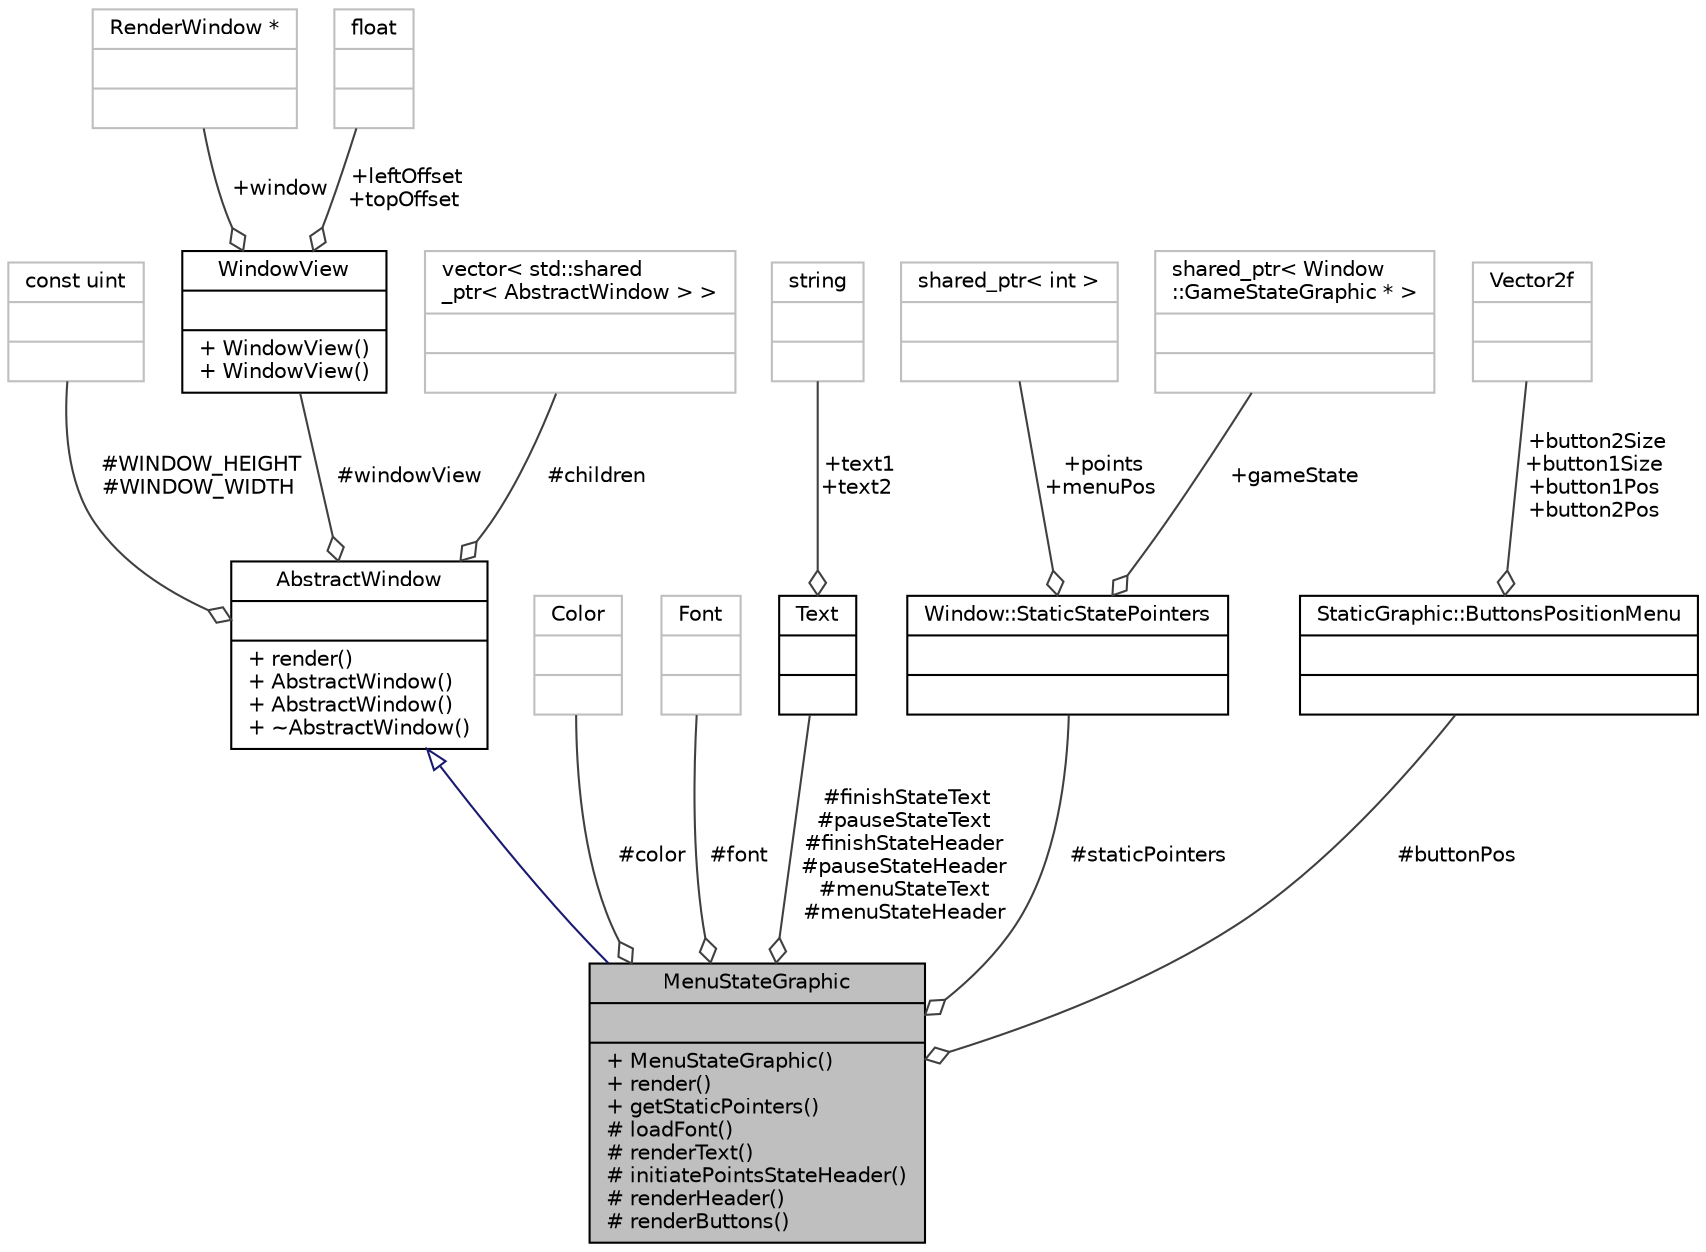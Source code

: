 digraph "MenuStateGraphic"
{
 // INTERACTIVE_SVG=YES
 // LATEX_PDF_SIZE
  bgcolor="transparent";
  edge [fontname="Helvetica",fontsize="10",labelfontname="Helvetica",labelfontsize="10"];
  node [fontname="Helvetica",fontsize="10",shape=record];
  Node1 [label="{MenuStateGraphic\n||+ MenuStateGraphic()\l+ render()\l+ getStaticPointers()\l# loadFont()\l# renderText()\l# initiatePointsStateHeader()\l# renderHeader()\l# renderButtons()\l}",height=0.2,width=0.4,color="black", fillcolor="grey75", style="filled", fontcolor="black",tooltip="Class responsible for rendering static states graphic."];
  Node2 -> Node1 [dir="back",color="midnightblue",fontsize="10",style="solid",arrowtail="onormal",fontname="Helvetica"];
  Node2 [label="{AbstractWindow\n||+ render()\l+ AbstractWindow()\l+ AbstractWindow()\l+ ~AbstractWindow()\l}",height=0.2,width=0.4,color="black",URL="$class_abstract_window.html",tooltip="Contains main SFML functions."];
  Node3 -> Node2 [color="grey25",fontsize="10",style="solid",label=" #WINDOW_HEIGHT\n#WINDOW_WIDTH" ,arrowhead="odiamond",fontname="Helvetica"];
  Node3 [label="{const uint\n||}",height=0.2,width=0.4,color="grey75",tooltip=" "];
  Node4 -> Node2 [color="grey25",fontsize="10",style="solid",label=" #windowView" ,arrowhead="odiamond",fontname="Helvetica"];
  Node4 [label="{WindowView\n||+ WindowView()\l+ WindowView()\l}",height=0.2,width=0.4,color="black",URL="$struct_window_view.html",tooltip="Struct that contains the sf::RenderWindow nad offset of elements to render."];
  Node5 -> Node4 [color="grey25",fontsize="10",style="solid",label=" +window" ,arrowhead="odiamond",fontname="Helvetica"];
  Node5 [label="{RenderWindow *\n||}",height=0.2,width=0.4,color="grey75",tooltip=" "];
  Node6 -> Node4 [color="grey25",fontsize="10",style="solid",label=" +leftOffset\n+topOffset" ,arrowhead="odiamond",fontname="Helvetica"];
  Node6 [label="{float\n||}",height=0.2,width=0.4,color="grey75",tooltip=" "];
  Node7 -> Node2 [color="grey25",fontsize="10",style="solid",label=" #children" ,arrowhead="odiamond",fontname="Helvetica"];
  Node7 [label="{vector\< std::shared\l_ptr\< AbstractWindow \> \>\n||}",height=0.2,width=0.4,color="grey75",tooltip=" "];
  Node8 -> Node1 [color="grey25",fontsize="10",style="solid",label=" #color" ,arrowhead="odiamond",fontname="Helvetica"];
  Node8 [label="{Color\n||}",height=0.2,width=0.4,color="grey75",tooltip=" "];
  Node9 -> Node1 [color="grey25",fontsize="10",style="solid",label=" #font" ,arrowhead="odiamond",fontname="Helvetica"];
  Node9 [label="{Font\n||}",height=0.2,width=0.4,color="grey75",tooltip=" "];
  Node10 -> Node1 [color="grey25",fontsize="10",style="solid",label=" #finishStateText\n#pauseStateText\n#finishStateHeader\n#pauseStateHeader\n#menuStateText\n#menuStateHeader" ,arrowhead="odiamond",fontname="Helvetica"];
  Node10 [label="{Text\n||}",height=0.2,width=0.4,color="black",URL="$struct_text.html",tooltip="Struct used for text storing."];
  Node11 -> Node10 [color="grey25",fontsize="10",style="solid",label=" +text1\n+text2" ,arrowhead="odiamond",fontname="Helvetica"];
  Node11 [label="{string\n||}",height=0.2,width=0.4,color="grey75",tooltip=" "];
  Node12 -> Node1 [color="grey25",fontsize="10",style="solid",label=" #staticPointers" ,arrowhead="odiamond",fontname="Helvetica"];
  Node12 [label="{Window::StaticStatePointers\n||}",height=0.2,width=0.4,color="black",URL="$struct_window_1_1_static_state_pointers.html",tooltip="Stores MenuState pointers."];
  Node13 -> Node12 [color="grey25",fontsize="10",style="solid",label=" +points\n+menuPos" ,arrowhead="odiamond",fontname="Helvetica"];
  Node13 [label="{shared_ptr\< int \>\n||}",height=0.2,width=0.4,color="grey75",tooltip=" "];
  Node14 -> Node12 [color="grey25",fontsize="10",style="solid",label=" +gameState" ,arrowhead="odiamond",fontname="Helvetica"];
  Node14 [label="{shared_ptr\< Window\l::GameStateGraphic * \>\n||}",height=0.2,width=0.4,color="grey75",tooltip=" "];
  Node15 -> Node1 [color="grey25",fontsize="10",style="solid",label=" #buttonPos" ,arrowhead="odiamond",fontname="Helvetica"];
  Node15 [label="{StaticGraphic::ButtonsPositionMenu\n||}",height=0.2,width=0.4,color="black",URL="$struct_static_graphic_1_1_buttons_position_menu.html",tooltip="Struct containing children's buttons setup."];
  Node16 -> Node15 [color="grey25",fontsize="10",style="solid",label=" +button2Size\n+button1Size\n+button1Pos\n+button2Pos" ,arrowhead="odiamond",fontname="Helvetica"];
  Node16 [label="{Vector2f\n||}",height=0.2,width=0.4,color="grey75",tooltip=" "];
}
